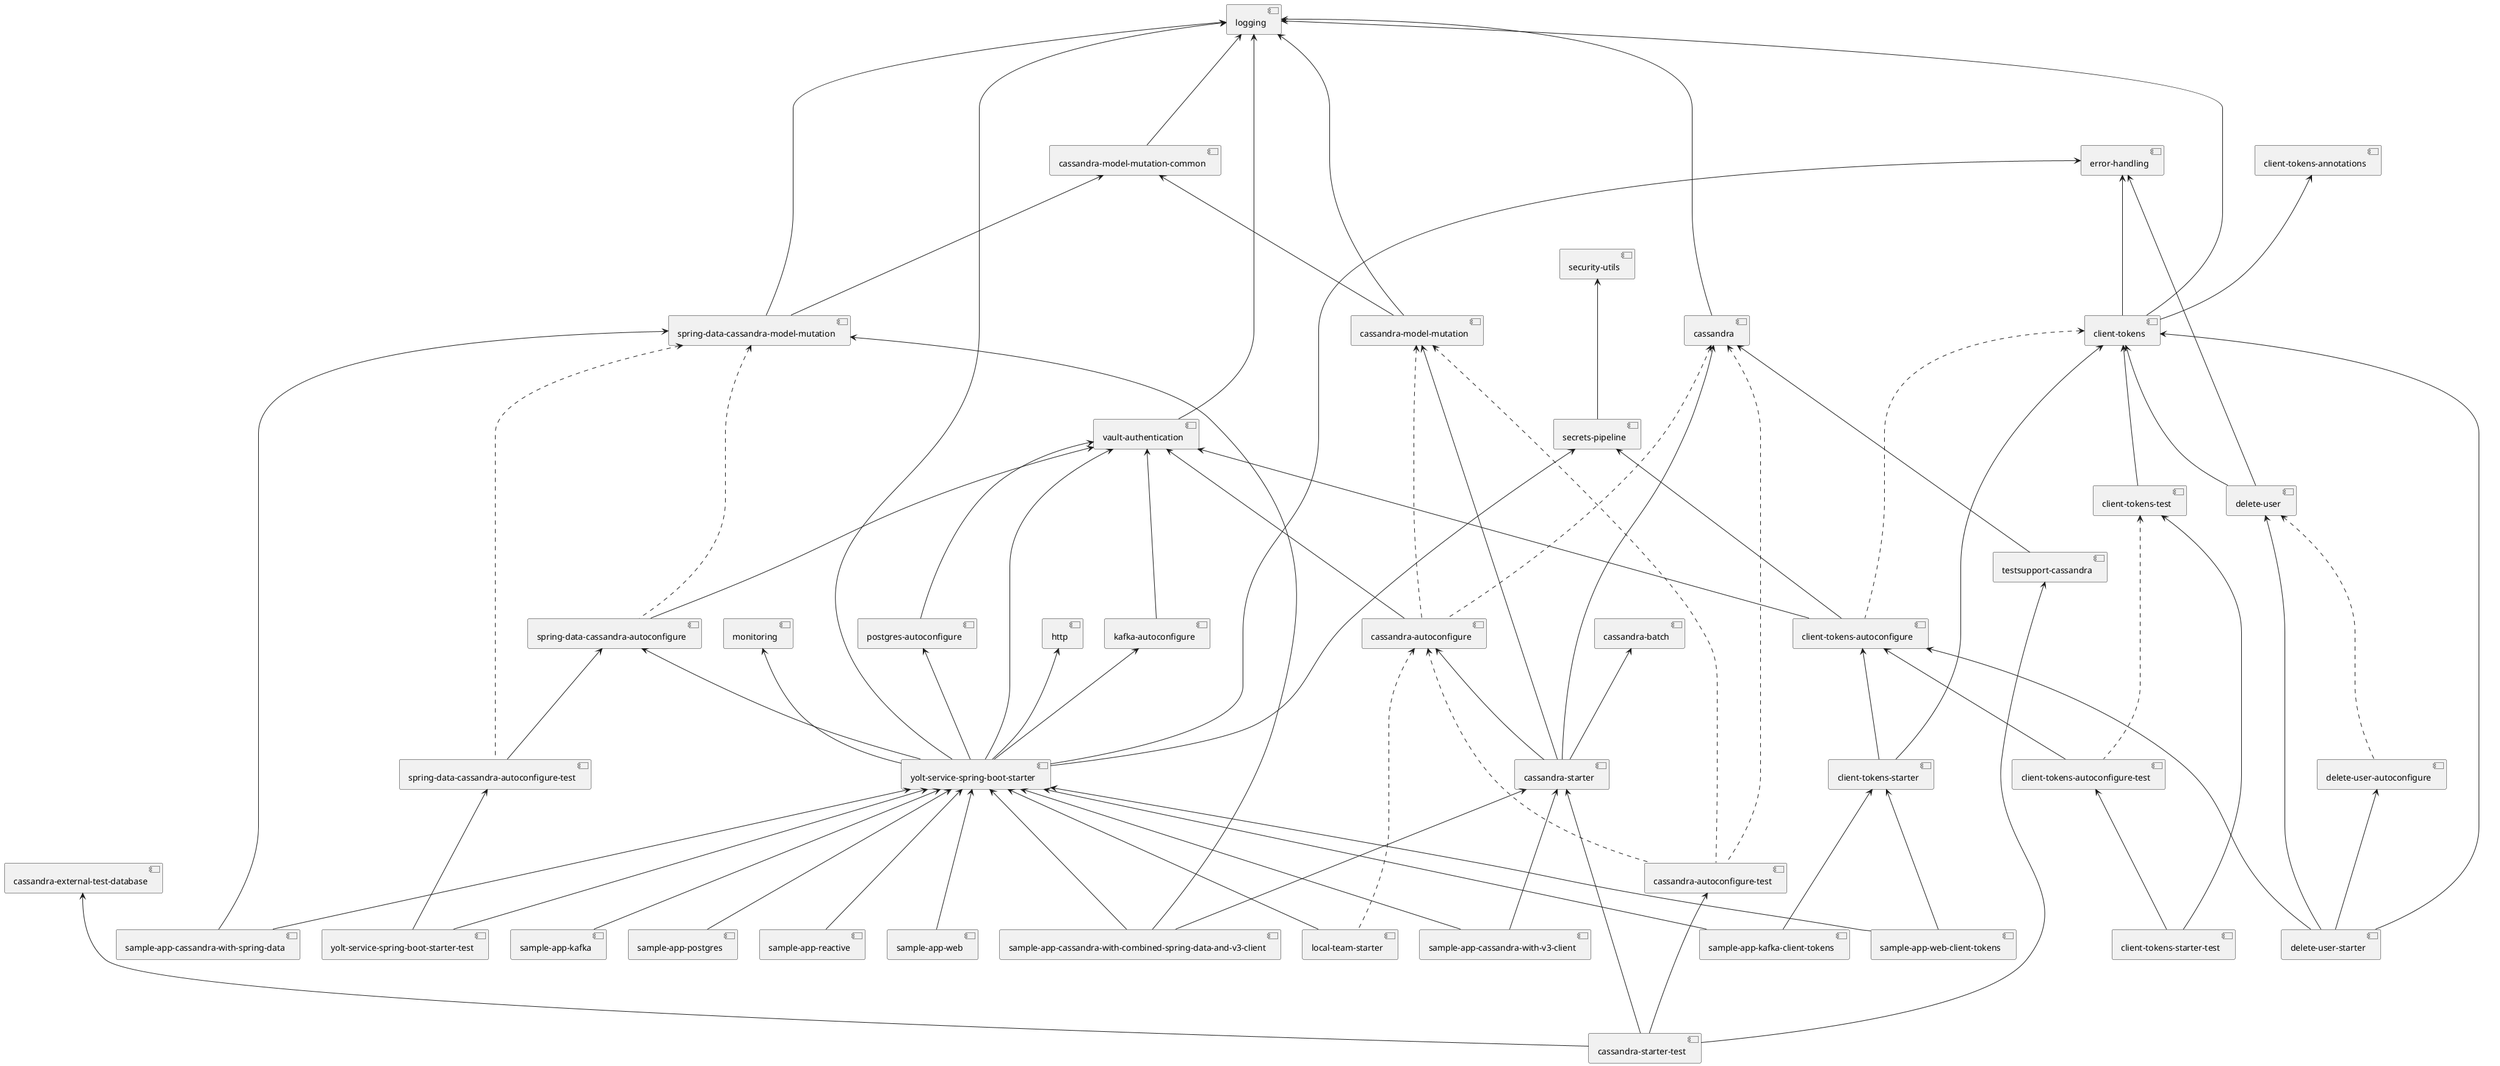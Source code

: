 @startuml
[cassandra-autoconfigure-test] ...up...> [cassandra-autoconfigure]
[cassandra-autoconfigure-test] ...up...> [cassandra-model-mutation]
[cassandra-autoconfigure-test] ...up...> [cassandra]
[cassandra-autoconfigure] --up--> [vault-authentication]
[cassandra-autoconfigure] ...up...> [cassandra-model-mutation]
[cassandra-autoconfigure] ...up...> [cassandra]
[cassandra-model-mutation-common] --up--> [logging]
[cassandra-model-mutation] --up--> [cassandra-model-mutation-common]
[cassandra-model-mutation] --up--> [logging]
[cassandra-starter-test] --up--> [cassandra-autoconfigure-test]
[cassandra-starter-test] --up--> [cassandra-external-test-database]
[cassandra-starter-test] --up--> [cassandra-starter]
[cassandra-starter-test] --up--> [testsupport-cassandra]
[cassandra-starter] --up--> [cassandra-autoconfigure]
[cassandra-starter] --up--> [cassandra-batch]
[cassandra-starter] --up--> [cassandra-model-mutation]
[cassandra-starter] --up--> [cassandra]
[cassandra] --up--> [logging]
[client-tokens-autoconfigure-test] --up--> [client-tokens-autoconfigure]
[client-tokens-autoconfigure-test] ...up...> [client-tokens-test]
[client-tokens-autoconfigure] --up--> [secrets-pipeline]
[client-tokens-autoconfigure] --up--> [vault-authentication]
[client-tokens-autoconfigure] ...up...> [client-tokens]
[client-tokens-starter-test] --up--> [client-tokens-autoconfigure-test]
[client-tokens-starter-test] --up--> [client-tokens-test]
[client-tokens-starter] --up--> [client-tokens-autoconfigure]
[client-tokens-starter] --up--> [client-tokens]
[client-tokens-test] --up--> [client-tokens]
[client-tokens] --up--> [client-tokens-annotations]
[client-tokens] --up--> [error-handling]
[client-tokens] --up--> [logging]
[delete-user-autoconfigure] ...up...> [delete-user]
[delete-user-starter] --up--> [client-tokens-autoconfigure]
[delete-user-starter] --up--> [client-tokens]
[delete-user-starter] --up--> [delete-user-autoconfigure]
[delete-user-starter] --up--> [delete-user]
[delete-user] --up--> [client-tokens]
[delete-user] --up--> [error-handling]
[kafka-autoconfigure] --up--> [vault-authentication]
[local-team-starter] --up--> [yolt-service-spring-boot-starter]
[local-team-starter] ...up...> [cassandra-autoconfigure]
[postgres-autoconfigure] --up--> [vault-authentication]
[sample-app-cassandra-with-combined-spring-data-and-v3-client] --up--> [cassandra-starter]
[sample-app-cassandra-with-combined-spring-data-and-v3-client] --up--> [spring-data-cassandra-model-mutation]
[sample-app-cassandra-with-combined-spring-data-and-v3-client] --up--> [yolt-service-spring-boot-starter]
[sample-app-cassandra-with-spring-data] --up--> [spring-data-cassandra-model-mutation]
[sample-app-cassandra-with-spring-data] --up--> [yolt-service-spring-boot-starter]
[sample-app-cassandra-with-v3-client] --up--> [cassandra-starter]
[sample-app-cassandra-with-v3-client] --up--> [yolt-service-spring-boot-starter]
[sample-app-kafka-client-tokens] --up--> [client-tokens-starter]
[sample-app-kafka-client-tokens] --up--> [yolt-service-spring-boot-starter]
[sample-app-kafka] --up--> [yolt-service-spring-boot-starter]
[sample-app-postgres] --up--> [yolt-service-spring-boot-starter]
[sample-app-reactive] --up--> [yolt-service-spring-boot-starter]
[sample-app-web-client-tokens] --up--> [client-tokens-starter]
[sample-app-web-client-tokens] --up--> [yolt-service-spring-boot-starter]
[sample-app-web] --up--> [yolt-service-spring-boot-starter]
[secrets-pipeline] --up--> [security-utils]
[spring-data-cassandra-autoconfigure-test] --up--> [spring-data-cassandra-autoconfigure]
[spring-data-cassandra-autoconfigure-test] ...up...> [spring-data-cassandra-model-mutation]
[spring-data-cassandra-autoconfigure] --up--> [vault-authentication]
[spring-data-cassandra-autoconfigure] ...up...> [spring-data-cassandra-model-mutation]
[spring-data-cassandra-model-mutation] --up--> [cassandra-model-mutation-common]
[spring-data-cassandra-model-mutation] --up--> [logging]
[springdoc-autoconfigure] ...up...> [springdoc]
[springdoc-starter] --up--> [springdoc-autoconfigure]
[springdoc-starter] --up--> [springdoc]
[springdoc] --up--> [springdoc-annotations]
[testsupport-cassandra] --up--> [cassandra]
[vault-authentication] --up--> [logging]
[yolt-service-spring-boot-starter-test] --up--> [spring-data-cassandra-autoconfigure-test]
[yolt-service-spring-boot-starter-test] --up--> [yolt-service-spring-boot-starter]
[yolt-service-spring-boot-starter] --up--> [error-handling]
[yolt-service-spring-boot-starter] --up--> [http]
[yolt-service-spring-boot-starter] --up--> [kafka-autoconfigure]
[yolt-service-spring-boot-starter] --up--> [logging]
[yolt-service-spring-boot-starter] --up--> [monitoring]
[yolt-service-spring-boot-starter] --up--> [postgres-autoconfigure]
[yolt-service-spring-boot-starter] --up--> [secrets-pipeline]
[yolt-service-spring-boot-starter] --up--> [spring-data-cassandra-autoconfigure]
[yolt-service-spring-boot-starter] --up--> [vault-authentication]
@enduml
